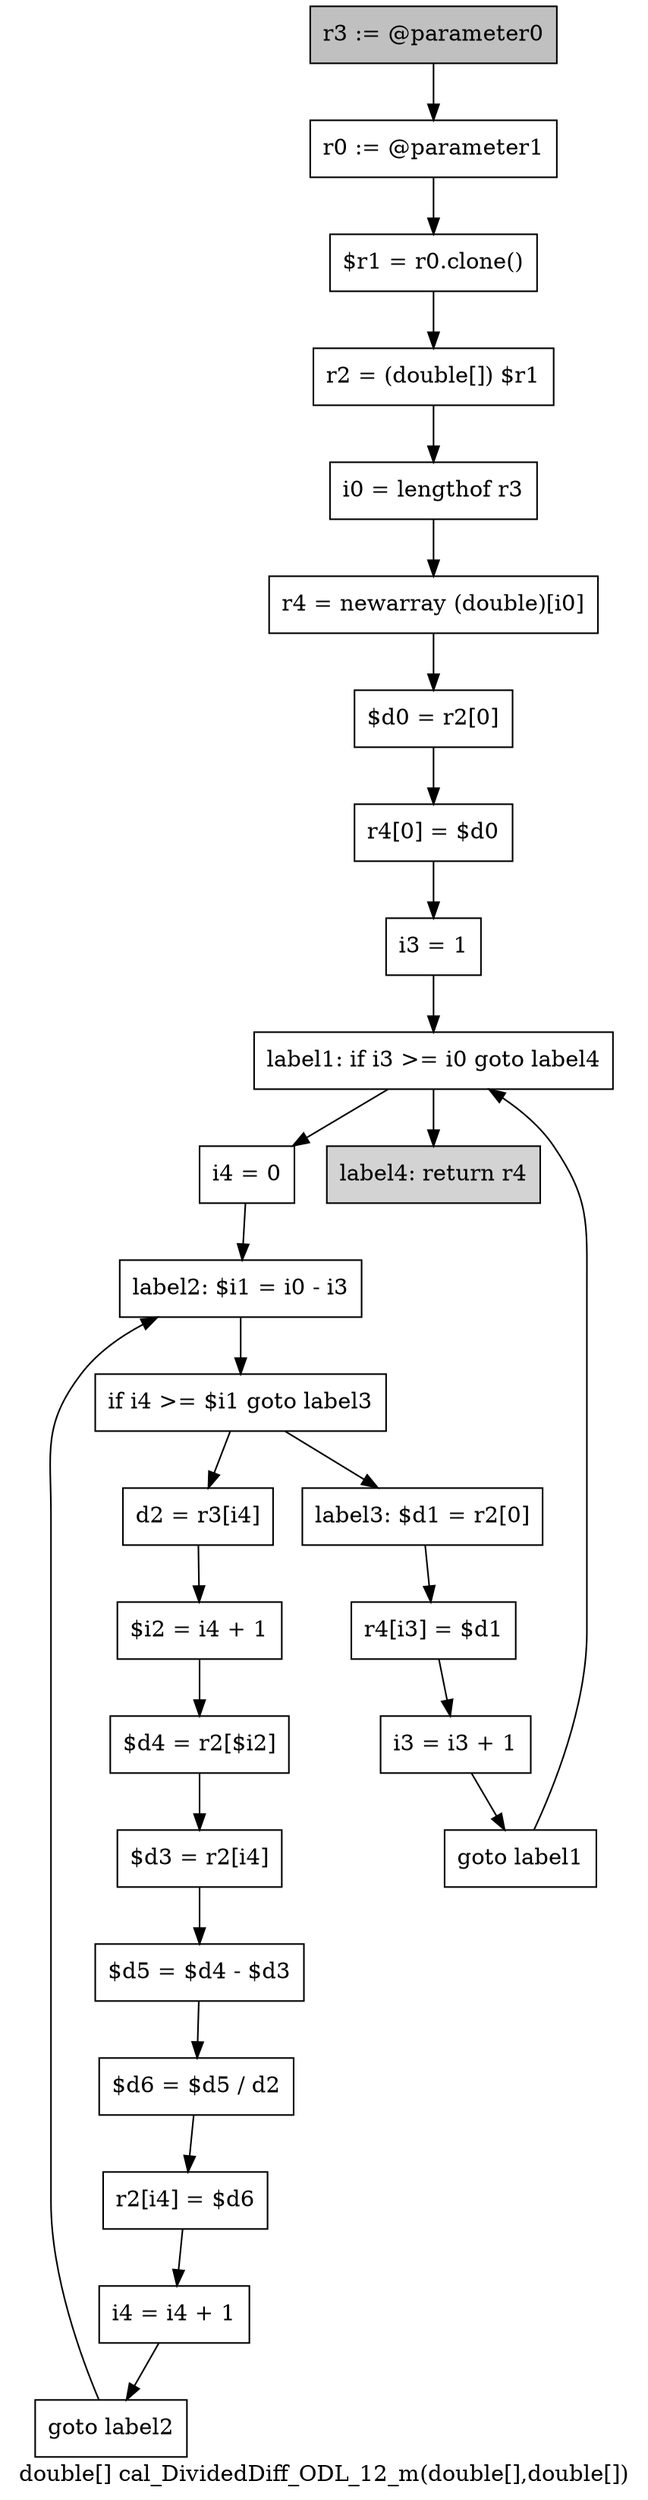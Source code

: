 digraph "double[] cal_DividedDiff_ODL_12_m(double[],double[])" {
    label="double[] cal_DividedDiff_ODL_12_m(double[],double[])";
    node [shape=box];
    "0" [style=filled,fillcolor=gray,label="r3 := @parameter0",];
    "1" [label="r0 := @parameter1",];
    "0"->"1";
    "2" [label="$r1 = r0.clone()",];
    "1"->"2";
    "3" [label="r2 = (double[]) $r1",];
    "2"->"3";
    "4" [label="i0 = lengthof r3",];
    "3"->"4";
    "5" [label="r4 = newarray (double)[i0]",];
    "4"->"5";
    "6" [label="$d0 = r2[0]",];
    "5"->"6";
    "7" [label="r4[0] = $d0",];
    "6"->"7";
    "8" [label="i3 = 1",];
    "7"->"8";
    "9" [label="label1: if i3 >= i0 goto label4",];
    "8"->"9";
    "10" [label="i4 = 0",];
    "9"->"10";
    "26" [style=filled,fillcolor=lightgray,label="label4: return r4",];
    "9"->"26";
    "11" [label="label2: $i1 = i0 - i3",];
    "10"->"11";
    "12" [label="if i4 >= $i1 goto label3",];
    "11"->"12";
    "13" [label="d2 = r3[i4]",];
    "12"->"13";
    "22" [label="label3: $d1 = r2[0]",];
    "12"->"22";
    "14" [label="$i2 = i4 + 1",];
    "13"->"14";
    "15" [label="$d4 = r2[$i2]",];
    "14"->"15";
    "16" [label="$d3 = r2[i4]",];
    "15"->"16";
    "17" [label="$d5 = $d4 - $d3",];
    "16"->"17";
    "18" [label="$d6 = $d5 / d2",];
    "17"->"18";
    "19" [label="r2[i4] = $d6",];
    "18"->"19";
    "20" [label="i4 = i4 + 1",];
    "19"->"20";
    "21" [label="goto label2",];
    "20"->"21";
    "21"->"11";
    "23" [label="r4[i3] = $d1",];
    "22"->"23";
    "24" [label="i3 = i3 + 1",];
    "23"->"24";
    "25" [label="goto label1",];
    "24"->"25";
    "25"->"9";
}
